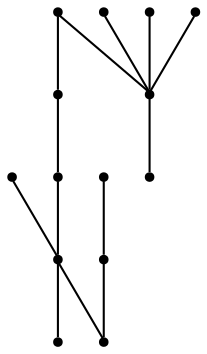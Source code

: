graph {
  node [shape=point,comment="{\"directed\":false,\"doi\":\"10.1007/978-3-319-50106-2_41\",\"figure\":\"3 (1)\"}"]

  v0 [pos="1146.0825715746507,2085.1608960841213"]
  v1 [pos="1114.4129960243868,2031.398819586726"]
  v2 [pos="1117.3154257617898,1962.0385682194774"]
  v3 [pos="1076.2338741543886,1938.8644349377714"]
  v4 [pos="1113.6607450430206,2129.2965671824677"]
  v5 [pos="1034.3533181815087,2048.25959060425"]
  v6 [pos="960.27381308103,1972.5735137956972"]
  v7 [pos="1025.4425301355618,1947.328203956683"]
  v8 [pos="979.2883078889367,1955.0126428796111"]
  v9 [pos="1070.395439995038,2150.95388093826"]
  v10 [pos="991.4370976495832,2079.1100235911717"]
  v11 [pos="938.9912783848833,2010.9083389952034"]
  v12 [pos="984.8360475967814,2136.968542928273"]
  v13 [pos="951.1275889185565,2103.2885872087254"]

  v0 -- v1 [id="-1",pos="1146.0825715746507,2085.1608960841213 1114.4129960243868,2031.398819586726 1114.4129960243868,2031.398819586726 1114.4129960243868,2031.398819586726"]
  v11 -- v10 [id="-2",pos="938.9912783848833,2010.9083389952034 991.4370976495832,2079.1100235911717 991.4370976495832,2079.1100235911717 991.4370976495832,2079.1100235911717"]
  v13 -- v10 [id="-26",pos="951.1275889185565,2103.2885872087254 991.4370976495832,2079.1100235911717 991.4370976495832,2079.1100235911717 991.4370976495832,2079.1100235911717"]
  v6 -- v10 [id="-30",pos="960.27381308103,1972.5735137956972 991.4370976495832,2079.1100235911717 991.4370976495832,2079.1100235911717 991.4370976495832,2079.1100235911717"]
  v6 -- v5 [id="-31",pos="960.27381308103,1972.5735137956972 1034.3533181815087,2048.25959060425 1034.3533181815087,2048.25959060425 1034.3533181815087,2048.25959060425"]
  v5 -- v4 [id="-32",pos="1034.3533181815087,2048.25959060425 1113.6607450430206,2129.2965671824677 1113.6607450430206,2129.2965671824677 1113.6607450430206,2129.2965671824677"]
  v1 -- v2 [id="-47",pos="1114.4129960243868,2031.398819586726 1117.3154257617898,1962.0385682194774 1117.3154257617898,1962.0385682194774 1117.3154257617898,1962.0385682194774"]
  v1 -- v3 [id="-49",pos="1114.4129960243868,2031.398819586726 1076.2338741543886,1938.8644349377714 1076.2338741543886,1938.8644349377714 1076.2338741543886,1938.8644349377714"]
  v8 -- v7 [id="-54",pos="979.2883078889367,1955.0126428796111 1025.4425301355618,1947.328203956683 1025.4425301355618,1947.328203956683 1025.4425301355618,1947.328203956683"]
  v7 -- v3 [id="-55",pos="1025.4425301355618,1947.328203956683 1076.2338741543886,1938.8644349377714 1076.2338741543886,1938.8644349377714 1076.2338741543886,1938.8644349377714"]
  v12 -- v10 [id="-69",pos="984.8360475967814,2136.968542928273 991.4370976495832,2079.1100235911717 991.4370976495832,2079.1100235911717 991.4370976495832,2079.1100235911717"]
  v4 -- v1 [id="-70",pos="1113.6607450430206,2129.2965671824677 1114.4129960243868,2031.398819586726 1114.4129960243868,2031.398819586726 1114.4129960243868,2031.398819586726"]
  v10 -- v9 [id="-82",pos="991.4370976495832,2079.1100235911717 1070.395439995038,2150.95388093826 1070.395439995038,2150.95388093826 1070.395439995038,2150.95388093826"]
}